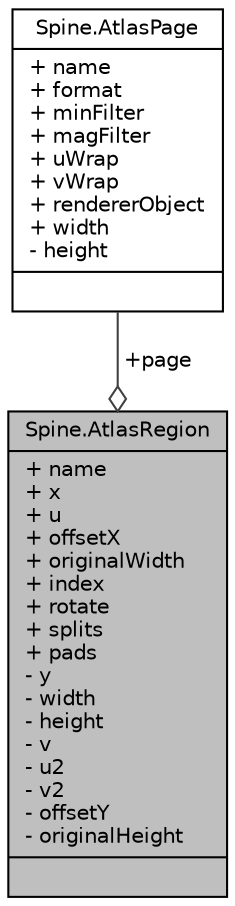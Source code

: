 digraph "Spine.AtlasRegion"
{
 // LATEX_PDF_SIZE
  edge [fontname="Helvetica",fontsize="10",labelfontname="Helvetica",labelfontsize="10"];
  node [fontname="Helvetica",fontsize="10",shape=record];
  Node1 [label="{Spine.AtlasRegion\n|+ name\l+ x\l+ u\l+ offsetX\l+ originalWidth\l+ index\l+ rotate\l+ splits\l+ pads\l- y\l- width\l- height\l- v\l- u2\l- v2\l- offsetY\l- originalHeight\l|}",height=0.2,width=0.4,color="black", fillcolor="grey75", style="filled", fontcolor="black",tooltip=" "];
  Node2 -> Node1 [color="grey25",fontsize="10",style="solid",label=" +page" ,arrowhead="odiamond",fontname="Helvetica"];
  Node2 [label="{Spine.AtlasPage\n|+ name\l+ format\l+ minFilter\l+ magFilter\l+ uWrap\l+ vWrap\l+ rendererObject\l+ width\l- height\l|}",height=0.2,width=0.4,color="black", fillcolor="white", style="filled",URL="$class_spine_1_1_atlas_page.html",tooltip=" "];
}
